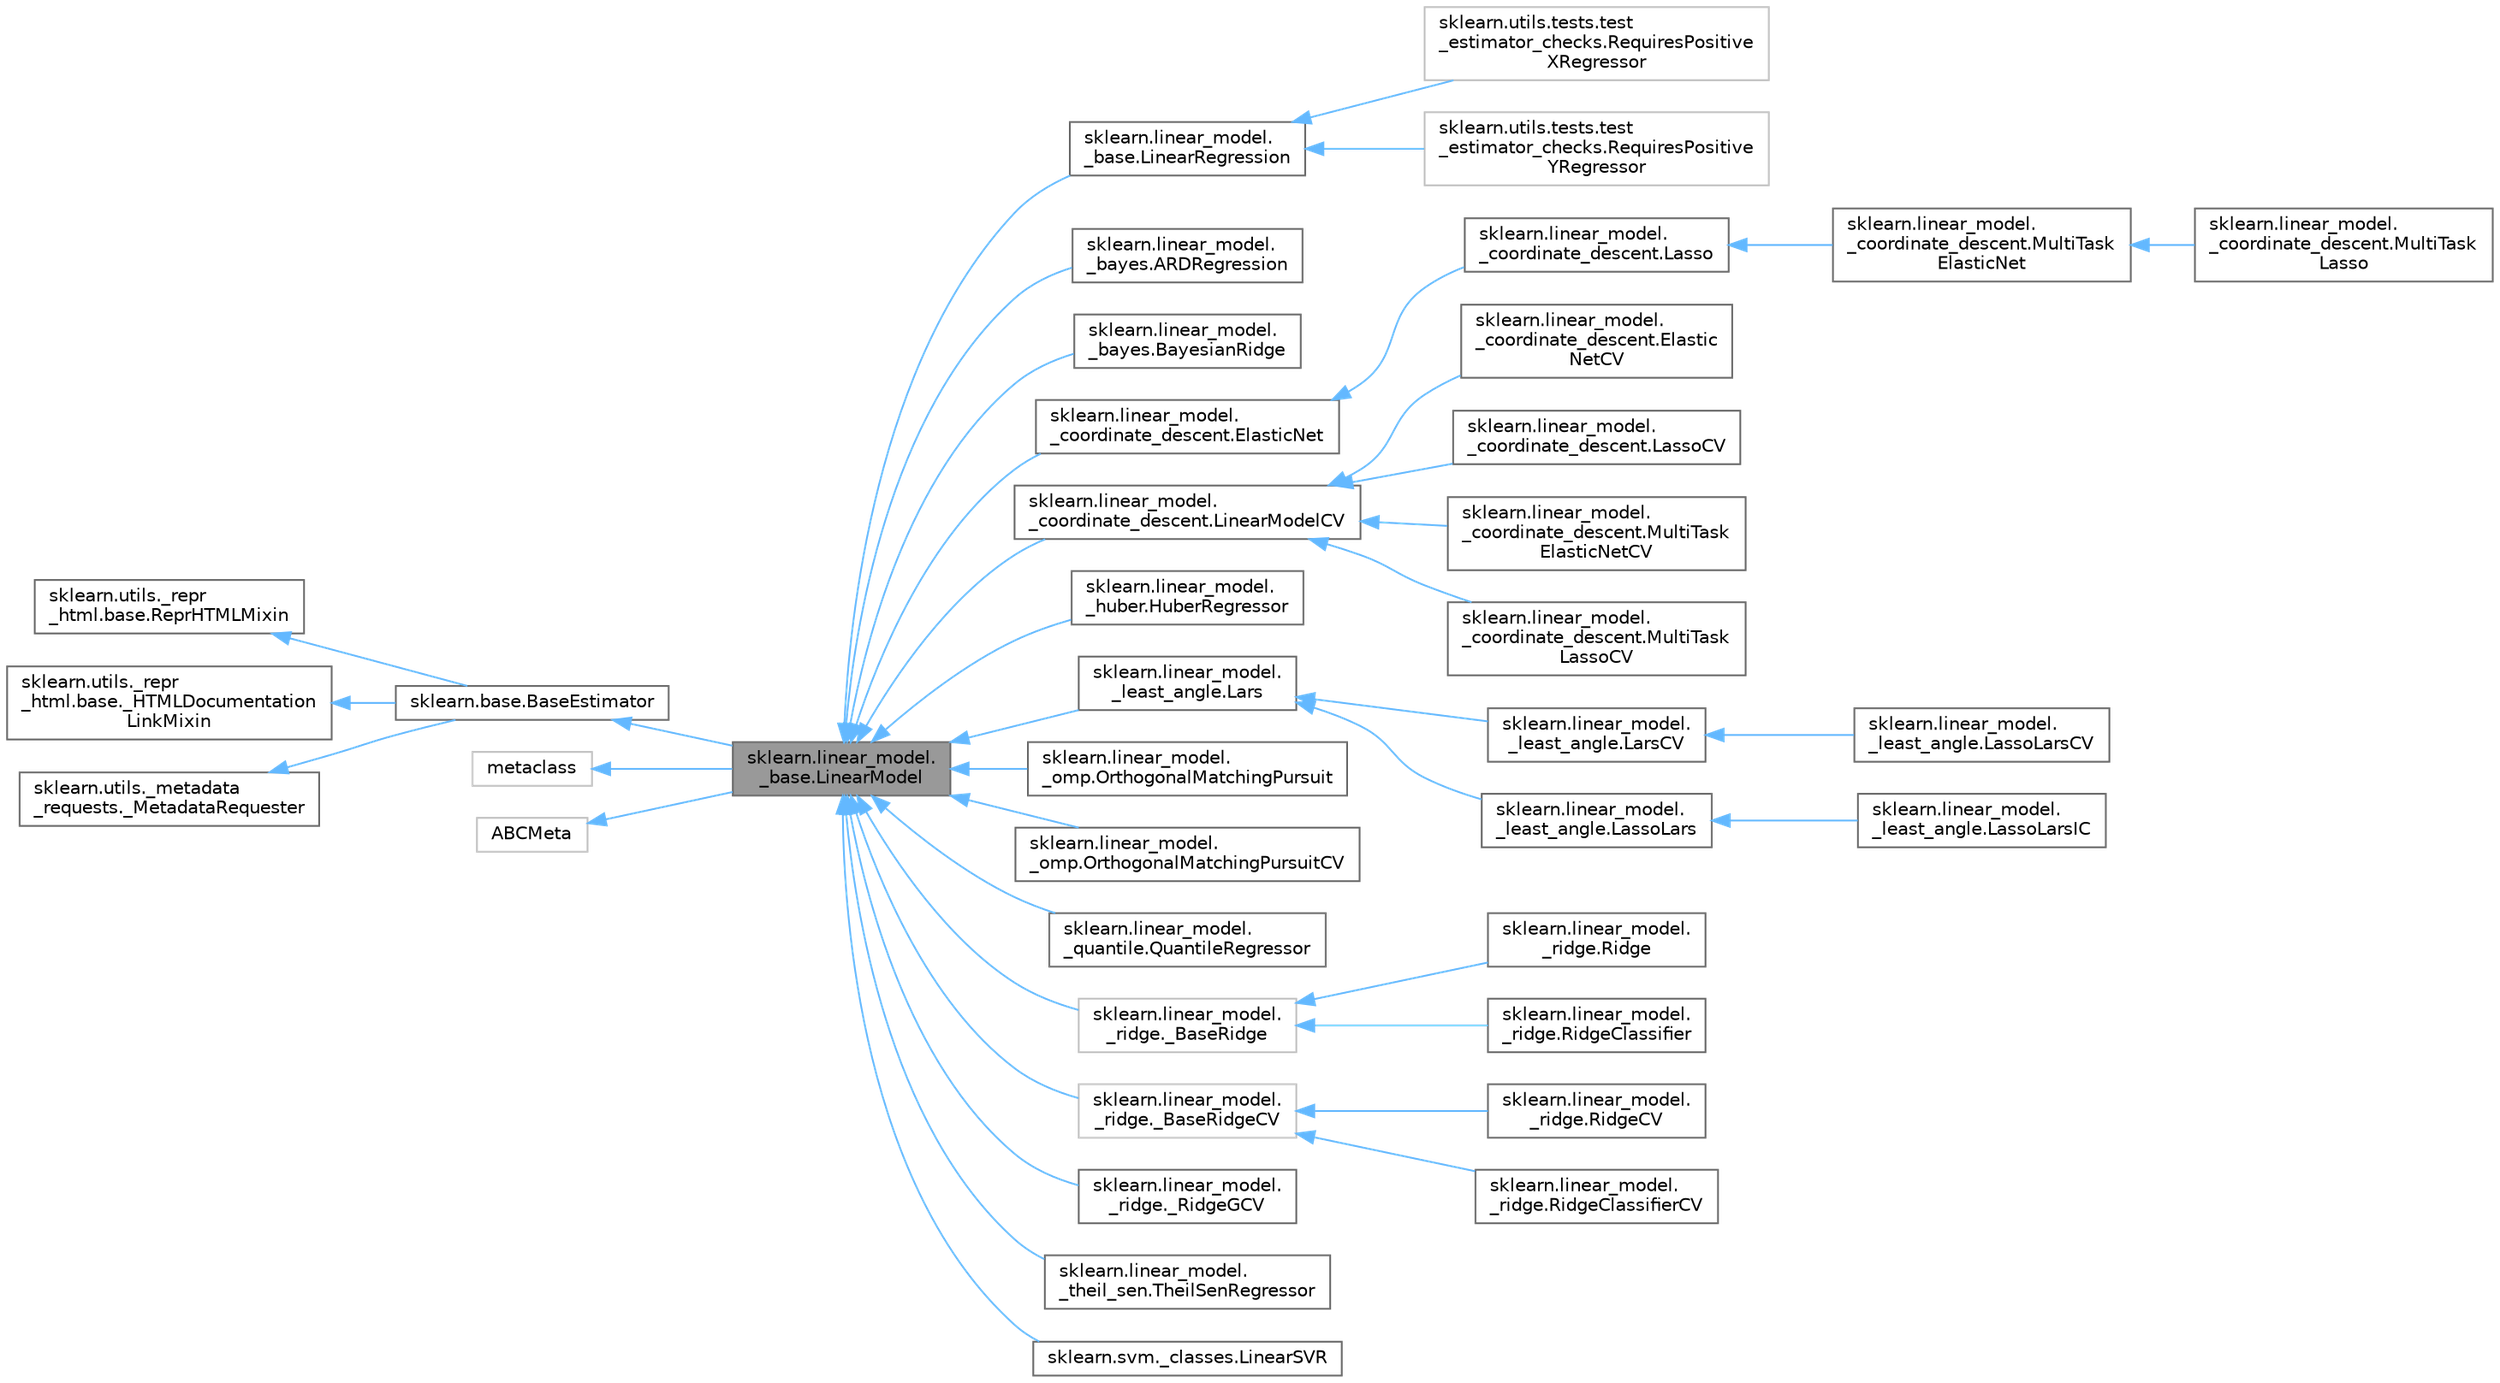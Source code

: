 digraph "sklearn.linear_model._base.LinearModel"
{
 // LATEX_PDF_SIZE
  bgcolor="transparent";
  edge [fontname=Helvetica,fontsize=10,labelfontname=Helvetica,labelfontsize=10];
  node [fontname=Helvetica,fontsize=10,shape=box,height=0.2,width=0.4];
  rankdir="LR";
  Node1 [id="Node000001",label="sklearn.linear_model.\l_base.LinearModel",height=0.2,width=0.4,color="gray40", fillcolor="grey60", style="filled", fontcolor="black",tooltip=" "];
  Node2 -> Node1 [id="edge1_Node000001_Node000002",dir="back",color="steelblue1",style="solid",tooltip=" "];
  Node2 [id="Node000002",label="sklearn.base.BaseEstimator",height=0.2,width=0.4,color="gray40", fillcolor="white", style="filled",URL="$d3/d20/classsklearn_1_1base_1_1BaseEstimator.html",tooltip=" "];
  Node3 -> Node2 [id="edge2_Node000002_Node000003",dir="back",color="steelblue1",style="solid",tooltip=" "];
  Node3 [id="Node000003",label="sklearn.utils._repr\l_html.base.ReprHTMLMixin",height=0.2,width=0.4,color="gray40", fillcolor="white", style="filled",URL="$d3/d50/classsklearn_1_1utils_1_1__repr__html_1_1base_1_1ReprHTMLMixin.html",tooltip=" "];
  Node4 -> Node2 [id="edge3_Node000002_Node000004",dir="back",color="steelblue1",style="solid",tooltip=" "];
  Node4 [id="Node000004",label="sklearn.utils._repr\l_html.base._HTMLDocumentation\lLinkMixin",height=0.2,width=0.4,color="gray40", fillcolor="white", style="filled",URL="$d5/d05/classsklearn_1_1utils_1_1__repr__html_1_1base_1_1__HTMLDocumentationLinkMixin.html",tooltip=" "];
  Node5 -> Node2 [id="edge4_Node000002_Node000005",dir="back",color="steelblue1",style="solid",tooltip=" "];
  Node5 [id="Node000005",label="sklearn.utils._metadata\l_requests._MetadataRequester",height=0.2,width=0.4,color="gray40", fillcolor="white", style="filled",URL="$d6/dfa/classsklearn_1_1utils_1_1__metadata__requests_1_1__MetadataRequester.html",tooltip=" "];
  Node6 -> Node1 [id="edge5_Node000001_Node000006",dir="back",color="steelblue1",style="solid",tooltip=" "];
  Node6 [id="Node000006",label="metaclass",height=0.2,width=0.4,color="grey75", fillcolor="white", style="filled",URL="$d1/d9a/classmetaclass.html",tooltip=" "];
  Node7 -> Node1 [id="edge6_Node000001_Node000007",dir="back",color="steelblue1",style="solid",tooltip=" "];
  Node7 [id="Node000007",label="ABCMeta",height=0.2,width=0.4,color="grey75", fillcolor="white", style="filled",URL="$df/d42/classABCMeta.html",tooltip=" "];
  Node1 -> Node8 [id="edge7_Node000001_Node000008",dir="back",color="steelblue1",style="solid",tooltip=" "];
  Node8 [id="Node000008",label="sklearn.linear_model.\l_base.LinearRegression",height=0.2,width=0.4,color="gray40", fillcolor="white", style="filled",URL="$d3/d28/classsklearn_1_1linear__model_1_1__base_1_1LinearRegression.html",tooltip=" "];
  Node8 -> Node9 [id="edge8_Node000008_Node000009",dir="back",color="steelblue1",style="solid",tooltip=" "];
  Node9 [id="Node000009",label="sklearn.utils.tests.test\l_estimator_checks.RequiresPositive\lXRegressor",height=0.2,width=0.4,color="grey75", fillcolor="white", style="filled",URL="$d7/df8/classsklearn_1_1utils_1_1tests_1_1test__estimator__checks_1_1RequiresPositiveXRegressor.html",tooltip=" "];
  Node8 -> Node10 [id="edge9_Node000008_Node000010",dir="back",color="steelblue1",style="solid",tooltip=" "];
  Node10 [id="Node000010",label="sklearn.utils.tests.test\l_estimator_checks.RequiresPositive\lYRegressor",height=0.2,width=0.4,color="grey75", fillcolor="white", style="filled",URL="$de/d14/classsklearn_1_1utils_1_1tests_1_1test__estimator__checks_1_1RequiresPositiveYRegressor.html",tooltip=" "];
  Node1 -> Node11 [id="edge10_Node000001_Node000011",dir="back",color="steelblue1",style="solid",tooltip=" "];
  Node11 [id="Node000011",label="sklearn.linear_model.\l_bayes.ARDRegression",height=0.2,width=0.4,color="gray40", fillcolor="white", style="filled",URL="$d3/d2c/classsklearn_1_1linear__model_1_1__bayes_1_1ARDRegression.html",tooltip=" "];
  Node1 -> Node12 [id="edge11_Node000001_Node000012",dir="back",color="steelblue1",style="solid",tooltip=" "];
  Node12 [id="Node000012",label="sklearn.linear_model.\l_bayes.BayesianRidge",height=0.2,width=0.4,color="gray40", fillcolor="white", style="filled",URL="$dc/d99/classsklearn_1_1linear__model_1_1__bayes_1_1BayesianRidge.html",tooltip="BayesianRidge regression."];
  Node1 -> Node13 [id="edge12_Node000001_Node000013",dir="back",color="steelblue1",style="solid",tooltip=" "];
  Node13 [id="Node000013",label="sklearn.linear_model.\l_coordinate_descent.ElasticNet",height=0.2,width=0.4,color="gray40", fillcolor="white", style="filled",URL="$d6/d67/classsklearn_1_1linear__model_1_1__coordinate__descent_1_1ElasticNet.html",tooltip="ElasticNet model."];
  Node13 -> Node14 [id="edge13_Node000013_Node000014",dir="back",color="steelblue1",style="solid",tooltip=" "];
  Node14 [id="Node000014",label="sklearn.linear_model.\l_coordinate_descent.Lasso",height=0.2,width=0.4,color="gray40", fillcolor="white", style="filled",URL="$d3/de5/classsklearn_1_1linear__model_1_1__coordinate__descent_1_1Lasso.html",tooltip=" "];
  Node14 -> Node15 [id="edge14_Node000014_Node000015",dir="back",color="steelblue1",style="solid",tooltip=" "];
  Node15 [id="Node000015",label="sklearn.linear_model.\l_coordinate_descent.MultiTask\lElasticNet",height=0.2,width=0.4,color="gray40", fillcolor="white", style="filled",URL="$da/dec/classsklearn_1_1linear__model_1_1__coordinate__descent_1_1MultiTaskElasticNet.html",tooltip=" "];
  Node15 -> Node16 [id="edge15_Node000015_Node000016",dir="back",color="steelblue1",style="solid",tooltip=" "];
  Node16 [id="Node000016",label="sklearn.linear_model.\l_coordinate_descent.MultiTask\lLasso",height=0.2,width=0.4,color="gray40", fillcolor="white", style="filled",URL="$d6/d36/classsklearn_1_1linear__model_1_1__coordinate__descent_1_1MultiTaskLasso.html",tooltip=" "];
  Node1 -> Node17 [id="edge16_Node000001_Node000017",dir="back",color="steelblue1",style="solid",tooltip=" "];
  Node17 [id="Node000017",label="sklearn.linear_model.\l_coordinate_descent.LinearModelCV",height=0.2,width=0.4,color="gray40", fillcolor="white", style="filled",URL="$d1/d60/classsklearn_1_1linear__model_1_1__coordinate__descent_1_1LinearModelCV.html",tooltip=" "];
  Node17 -> Node18 [id="edge17_Node000017_Node000018",dir="back",color="steelblue1",style="solid",tooltip=" "];
  Node18 [id="Node000018",label="sklearn.linear_model.\l_coordinate_descent.Elastic\lNetCV",height=0.2,width=0.4,color="gray40", fillcolor="white", style="filled",URL="$dc/db5/classsklearn_1_1linear__model_1_1__coordinate__descent_1_1ElasticNetCV.html",tooltip=" "];
  Node17 -> Node19 [id="edge18_Node000017_Node000019",dir="back",color="steelblue1",style="solid",tooltip=" "];
  Node19 [id="Node000019",label="sklearn.linear_model.\l_coordinate_descent.LassoCV",height=0.2,width=0.4,color="gray40", fillcolor="white", style="filled",URL="$df/da5/classsklearn_1_1linear__model_1_1__coordinate__descent_1_1LassoCV.html",tooltip=" "];
  Node17 -> Node20 [id="edge19_Node000017_Node000020",dir="back",color="steelblue1",style="solid",tooltip=" "];
  Node20 [id="Node000020",label="sklearn.linear_model.\l_coordinate_descent.MultiTask\lElasticNetCV",height=0.2,width=0.4,color="gray40", fillcolor="white", style="filled",URL="$d0/dcb/classsklearn_1_1linear__model_1_1__coordinate__descent_1_1MultiTaskElasticNetCV.html",tooltip=" "];
  Node17 -> Node21 [id="edge20_Node000017_Node000021",dir="back",color="steelblue1",style="solid",tooltip=" "];
  Node21 [id="Node000021",label="sklearn.linear_model.\l_coordinate_descent.MultiTask\lLassoCV",height=0.2,width=0.4,color="gray40", fillcolor="white", style="filled",URL="$d4/d53/classsklearn_1_1linear__model_1_1__coordinate__descent_1_1MultiTaskLassoCV.html",tooltip=" "];
  Node1 -> Node22 [id="edge21_Node000001_Node000022",dir="back",color="steelblue1",style="solid",tooltip=" "];
  Node22 [id="Node000022",label="sklearn.linear_model.\l_huber.HuberRegressor",height=0.2,width=0.4,color="gray40", fillcolor="white", style="filled",URL="$d8/d72/classsklearn_1_1linear__model_1_1__huber_1_1HuberRegressor.html",tooltip=" "];
  Node1 -> Node23 [id="edge22_Node000001_Node000023",dir="back",color="steelblue1",style="solid",tooltip=" "];
  Node23 [id="Node000023",label="sklearn.linear_model.\l_least_angle.Lars",height=0.2,width=0.4,color="gray40", fillcolor="white", style="filled",URL="$d5/d12/classsklearn_1_1linear__model_1_1__least__angle_1_1Lars.html",tooltip="Estimator classes."];
  Node23 -> Node24 [id="edge23_Node000023_Node000024",dir="back",color="steelblue1",style="solid",tooltip=" "];
  Node24 [id="Node000024",label="sklearn.linear_model.\l_least_angle.LarsCV",height=0.2,width=0.4,color="gray40", fillcolor="white", style="filled",URL="$d9/d20/classsklearn_1_1linear__model_1_1__least__angle_1_1LarsCV.html",tooltip=" "];
  Node24 -> Node25 [id="edge24_Node000024_Node000025",dir="back",color="steelblue1",style="solid",tooltip=" "];
  Node25 [id="Node000025",label="sklearn.linear_model.\l_least_angle.LassoLarsCV",height=0.2,width=0.4,color="gray40", fillcolor="white", style="filled",URL="$d5/d02/classsklearn_1_1linear__model_1_1__least__angle_1_1LassoLarsCV.html",tooltip=" "];
  Node23 -> Node26 [id="edge25_Node000023_Node000026",dir="back",color="steelblue1",style="solid",tooltip=" "];
  Node26 [id="Node000026",label="sklearn.linear_model.\l_least_angle.LassoLars",height=0.2,width=0.4,color="gray40", fillcolor="white", style="filled",URL="$df/d5c/classsklearn_1_1linear__model_1_1__least__angle_1_1LassoLars.html",tooltip=" "];
  Node26 -> Node27 [id="edge26_Node000026_Node000027",dir="back",color="steelblue1",style="solid",tooltip=" "];
  Node27 [id="Node000027",label="sklearn.linear_model.\l_least_angle.LassoLarsIC",height=0.2,width=0.4,color="gray40", fillcolor="white", style="filled",URL="$df/dd2/classsklearn_1_1linear__model_1_1__least__angle_1_1LassoLarsIC.html",tooltip=" "];
  Node1 -> Node28 [id="edge27_Node000001_Node000028",dir="back",color="steelblue1",style="solid",tooltip=" "];
  Node28 [id="Node000028",label="sklearn.linear_model.\l_omp.OrthogonalMatchingPursuit",height=0.2,width=0.4,color="gray40", fillcolor="white", style="filled",URL="$d5/d9d/classsklearn_1_1linear__model_1_1__omp_1_1OrthogonalMatchingPursuit.html",tooltip=" "];
  Node1 -> Node29 [id="edge28_Node000001_Node000029",dir="back",color="steelblue1",style="solid",tooltip=" "];
  Node29 [id="Node000029",label="sklearn.linear_model.\l_omp.OrthogonalMatchingPursuitCV",height=0.2,width=0.4,color="gray40", fillcolor="white", style="filled",URL="$db/dd5/classsklearn_1_1linear__model_1_1__omp_1_1OrthogonalMatchingPursuitCV.html",tooltip=" "];
  Node1 -> Node30 [id="edge29_Node000001_Node000030",dir="back",color="steelblue1",style="solid",tooltip=" "];
  Node30 [id="Node000030",label="sklearn.linear_model.\l_quantile.QuantileRegressor",height=0.2,width=0.4,color="gray40", fillcolor="white", style="filled",URL="$dc/dbe/classsklearn_1_1linear__model_1_1__quantile_1_1QuantileRegressor.html",tooltip=" "];
  Node1 -> Node31 [id="edge30_Node000001_Node000031",dir="back",color="steelblue1",style="solid",tooltip=" "];
  Node31 [id="Node000031",label="sklearn.linear_model.\l_ridge._BaseRidge",height=0.2,width=0.4,color="grey75", fillcolor="white", style="filled",URL="$d7/dfa/classsklearn_1_1linear__model_1_1__ridge_1_1__BaseRidge.html",tooltip=" "];
  Node31 -> Node32 [id="edge31_Node000031_Node000032",dir="back",color="steelblue1",style="solid",tooltip=" "];
  Node32 [id="Node000032",label="sklearn.linear_model.\l_ridge.Ridge",height=0.2,width=0.4,color="gray40", fillcolor="white", style="filled",URL="$d2/d6b/classsklearn_1_1linear__model_1_1__ridge_1_1Ridge.html",tooltip=" "];
  Node31 -> Node33 [id="edge32_Node000031_Node000033",dir="back",color="steelblue1",style="solid",tooltip=" "];
  Node33 [id="Node000033",label="sklearn.linear_model.\l_ridge.RidgeClassifier",height=0.2,width=0.4,color="gray40", fillcolor="white", style="filled",URL="$d4/d4a/classsklearn_1_1linear__model_1_1__ridge_1_1RidgeClassifier.html",tooltip=" "];
  Node1 -> Node34 [id="edge33_Node000001_Node000034",dir="back",color="steelblue1",style="solid",tooltip=" "];
  Node34 [id="Node000034",label="sklearn.linear_model.\l_ridge._BaseRidgeCV",height=0.2,width=0.4,color="grey75", fillcolor="white", style="filled",URL="$d3/da6/classsklearn_1_1linear__model_1_1__ridge_1_1__BaseRidgeCV.html",tooltip=" "];
  Node34 -> Node35 [id="edge34_Node000034_Node000035",dir="back",color="steelblue1",style="solid",tooltip=" "];
  Node35 [id="Node000035",label="sklearn.linear_model.\l_ridge.RidgeCV",height=0.2,width=0.4,color="gray40", fillcolor="white", style="filled",URL="$d7/d41/classsklearn_1_1linear__model_1_1__ridge_1_1RidgeCV.html",tooltip=" "];
  Node34 -> Node36 [id="edge35_Node000034_Node000036",dir="back",color="steelblue1",style="solid",tooltip=" "];
  Node36 [id="Node000036",label="sklearn.linear_model.\l_ridge.RidgeClassifierCV",height=0.2,width=0.4,color="gray40", fillcolor="white", style="filled",URL="$d4/d44/classsklearn_1_1linear__model_1_1__ridge_1_1RidgeClassifierCV.html",tooltip=" "];
  Node1 -> Node37 [id="edge36_Node000001_Node000037",dir="back",color="steelblue1",style="solid",tooltip=" "];
  Node37 [id="Node000037",label="sklearn.linear_model.\l_ridge._RidgeGCV",height=0.2,width=0.4,color="gray40", fillcolor="white", style="filled",URL="$d0/df5/classsklearn_1_1linear__model_1_1__ridge_1_1__RidgeGCV.html",tooltip=" "];
  Node1 -> Node38 [id="edge37_Node000001_Node000038",dir="back",color="steelblue1",style="solid",tooltip=" "];
  Node38 [id="Node000038",label="sklearn.linear_model.\l_theil_sen.TheilSenRegressor",height=0.2,width=0.4,color="gray40", fillcolor="white", style="filled",URL="$d6/d15/classsklearn_1_1linear__model_1_1__theil__sen_1_1TheilSenRegressor.html",tooltip=" "];
  Node1 -> Node39 [id="edge38_Node000001_Node000039",dir="back",color="steelblue1",style="solid",tooltip=" "];
  Node39 [id="Node000039",label="sklearn.svm._classes.LinearSVR",height=0.2,width=0.4,color="gray40", fillcolor="white", style="filled",URL="$d7/dc8/classsklearn_1_1svm_1_1__classes_1_1LinearSVR.html",tooltip=" "];
}
